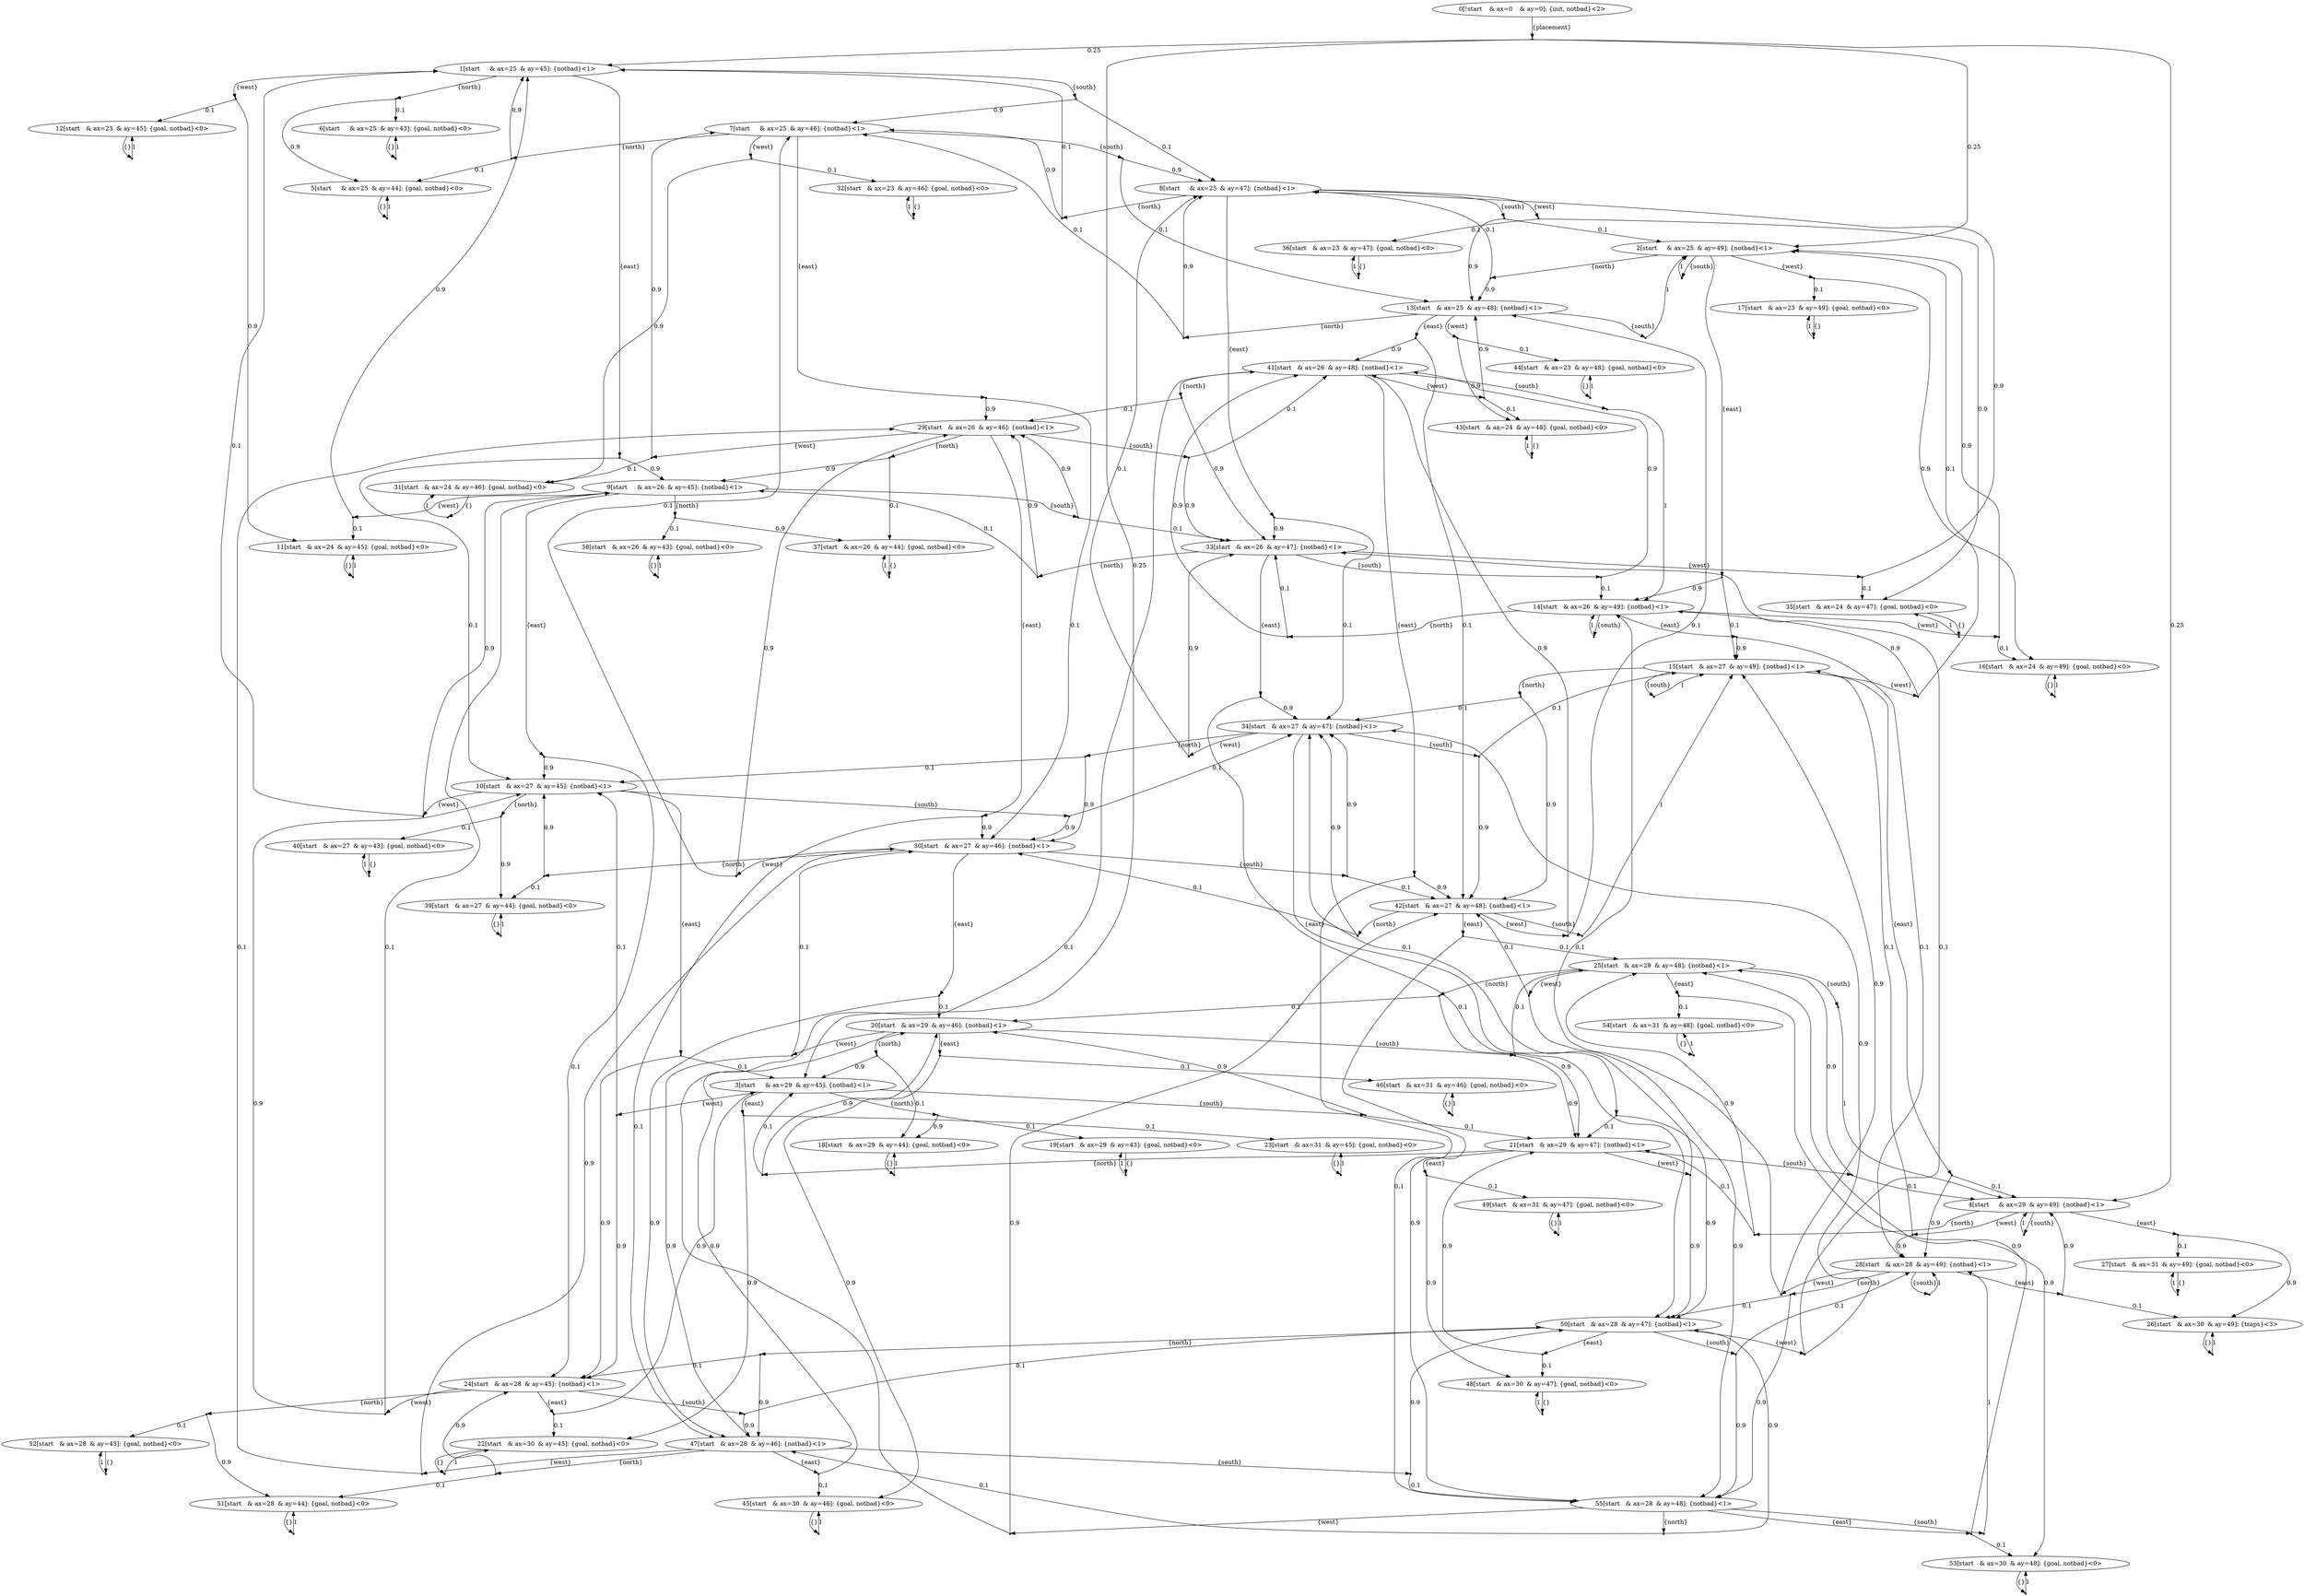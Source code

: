 digraph model {
	0 [ label = "0[!start	& ax=0	& ay=0]: {init, notbad}<2>" ];
	1 [ label = "1[start	& ax=25	& ay=45]: {notbad}<1>" ];
	2 [ label = "2[start	& ax=25	& ay=49]: {notbad}<1>" ];
	3 [ label = "3[start	& ax=29	& ay=45]: {notbad}<1>" ];
	4 [ label = "4[start	& ax=29	& ay=49]: {notbad}<1>" ];
	5 [ label = "5[start	& ax=25	& ay=44]: {goal, notbad}<0>" ];
	6 [ label = "6[start	& ax=25	& ay=43]: {goal, notbad}<0>" ];
	7 [ label = "7[start	& ax=25	& ay=46]: {notbad}<1>" ];
	8 [ label = "8[start	& ax=25	& ay=47]: {notbad}<1>" ];
	9 [ label = "9[start	& ax=26	& ay=45]: {notbad}<1>" ];
	10 [ label = "10[start	& ax=27	& ay=45]: {notbad}<1>" ];
	11 [ label = "11[start	& ax=24	& ay=45]: {goal, notbad}<0>" ];
	12 [ label = "12[start	& ax=23	& ay=45]: {goal, notbad}<0>" ];
	13 [ label = "13[start	& ax=25	& ay=48]: {notbad}<1>" ];
	14 [ label = "14[start	& ax=26	& ay=49]: {notbad}<1>" ];
	15 [ label = "15[start	& ax=27	& ay=49]: {notbad}<1>" ];
	16 [ label = "16[start	& ax=24	& ay=49]: {goal, notbad}<0>" ];
	17 [ label = "17[start	& ax=23	& ay=49]: {goal, notbad}<0>" ];
	18 [ label = "18[start	& ax=29	& ay=44]: {goal, notbad}<0>" ];
	19 [ label = "19[start	& ax=29	& ay=43]: {goal, notbad}<0>" ];
	20 [ label = "20[start	& ax=29	& ay=46]: {notbad}<1>" ];
	21 [ label = "21[start	& ax=29	& ay=47]: {notbad}<1>" ];
	22 [ label = "22[start	& ax=30	& ay=45]: {goal, notbad}<0>" ];
	23 [ label = "23[start	& ax=31	& ay=45]: {goal, notbad}<0>" ];
	24 [ label = "24[start	& ax=28	& ay=45]: {notbad}<1>" ];
	25 [ label = "25[start	& ax=29	& ay=48]: {notbad}<1>" ];
	26 [ label = "26[start	& ax=30	& ay=49]: {traps}<3>" ];
	27 [ label = "27[start	& ax=31	& ay=49]: {goal, notbad}<0>" ];
	28 [ label = "28[start	& ax=28	& ay=49]: {notbad}<1>" ];
	29 [ label = "29[start	& ax=26	& ay=46]: {notbad}<1>" ];
	30 [ label = "30[start	& ax=27	& ay=46]: {notbad}<1>" ];
	31 [ label = "31[start	& ax=24	& ay=46]: {goal, notbad}<0>" ];
	32 [ label = "32[start	& ax=23	& ay=46]: {goal, notbad}<0>" ];
	33 [ label = "33[start	& ax=26	& ay=47]: {notbad}<1>" ];
	34 [ label = "34[start	& ax=27	& ay=47]: {notbad}<1>" ];
	35 [ label = "35[start	& ax=24	& ay=47]: {goal, notbad}<0>" ];
	36 [ label = "36[start	& ax=23	& ay=47]: {goal, notbad}<0>" ];
	37 [ label = "37[start	& ax=26	& ay=44]: {goal, notbad}<0>" ];
	38 [ label = "38[start	& ax=26	& ay=43]: {goal, notbad}<0>" ];
	39 [ label = "39[start	& ax=27	& ay=44]: {goal, notbad}<0>" ];
	40 [ label = "40[start	& ax=27	& ay=43]: {goal, notbad}<0>" ];
	41 [ label = "41[start	& ax=26	& ay=48]: {notbad}<1>" ];
	42 [ label = "42[start	& ax=27	& ay=48]: {notbad}<1>" ];
	43 [ label = "43[start	& ax=24	& ay=48]: {goal, notbad}<0>" ];
	44 [ label = "44[start	& ax=23	& ay=48]: {goal, notbad}<0>" ];
	45 [ label = "45[start	& ax=30	& ay=46]: {goal, notbad}<0>" ];
	46 [ label = "46[start	& ax=31	& ay=46]: {goal, notbad}<0>" ];
	47 [ label = "47[start	& ax=28	& ay=46]: {notbad}<1>" ];
	48 [ label = "48[start	& ax=30	& ay=47]: {goal, notbad}<0>" ];
	49 [ label = "49[start	& ax=31	& ay=47]: {goal, notbad}<0>" ];
	50 [ label = "50[start	& ax=28	& ay=47]: {notbad}<1>" ];
	51 [ label = "51[start	& ax=28	& ay=44]: {goal, notbad}<0>" ];
	52 [ label = "52[start	& ax=28	& ay=43]: {goal, notbad}<0>" ];
	53 [ label = "53[start	& ax=30	& ay=48]: {goal, notbad}<0>" ];
	54 [ label = "54[start	& ax=31	& ay=48]: {goal, notbad}<0>" ];
	55 [ label = "55[start	& ax=28	& ay=48]: {notbad}<1>" ];
	"0c0" [shape = "point"];
	0 -> "0c0" [ label = "{placement}"]
;
	"0c0" -> 1 [ label= "0.25" ];
	"0c0" -> 2 [ label= "0.25" ];
	"0c0" -> 3 [ label= "0.25" ];
	"0c0" -> 4 [ label= "0.25" ];
	"1c0" [shape = "point"];
	1 -> "1c0" [ label = "{north}"]
;
	"1c0" -> 5 [ label= "0.9" ];
	"1c0" -> 6 [ label= "0.1" ];
	"1c1" [shape = "point"];
	1 -> "1c1" [ label = "{south}"]
;
	"1c1" -> 7 [ label= "0.9" ];
	"1c1" -> 8 [ label= "0.1" ];
	"1c2" [shape = "point"];
	1 -> "1c2" [ label = "{east}"]
;
	"1c2" -> 9 [ label= "0.9" ];
	"1c2" -> 10 [ label= "0.1" ];
	"1c3" [shape = "point"];
	1 -> "1c3" [ label = "{west}"]
;
	"1c3" -> 11 [ label= "0.9" ];
	"1c3" -> 12 [ label= "0.1" ];
	"2c0" [shape = "point"];
	2 -> "2c0" [ label = "{north}"]
;
	"2c0" -> 8 [ label= "0.1" ];
	"2c0" -> 13 [ label= "0.9" ];
	"2c1" [shape = "point"];
	2 -> "2c1" [ label = "{south}"]
;
	"2c1" -> 2 [ label= "1" ];
	"2c2" [shape = "point"];
	2 -> "2c2" [ label = "{east}"]
;
	"2c2" -> 14 [ label= "0.9" ];
	"2c2" -> 15 [ label= "0.1" ];
	"2c3" [shape = "point"];
	2 -> "2c3" [ label = "{west}"]
;
	"2c3" -> 16 [ label= "0.9" ];
	"2c3" -> 17 [ label= "0.1" ];
	"3c0" [shape = "point"];
	3 -> "3c0" [ label = "{north}"]
;
	"3c0" -> 18 [ label= "0.9" ];
	"3c0" -> 19 [ label= "0.1" ];
	"3c1" [shape = "point"];
	3 -> "3c1" [ label = "{south}"]
;
	"3c1" -> 20 [ label= "0.9" ];
	"3c1" -> 21 [ label= "0.1" ];
	"3c2" [shape = "point"];
	3 -> "3c2" [ label = "{east}"]
;
	"3c2" -> 22 [ label= "0.9" ];
	"3c2" -> 23 [ label= "0.1" ];
	"3c3" [shape = "point"];
	3 -> "3c3" [ label = "{west}"]
;
	"3c3" -> 10 [ label= "0.1" ];
	"3c3" -> 24 [ label= "0.9" ];
	"4c0" [shape = "point"];
	4 -> "4c0" [ label = "{north}"]
;
	"4c0" -> 21 [ label= "0.1" ];
	"4c0" -> 25 [ label= "0.9" ];
	"4c1" [shape = "point"];
	4 -> "4c1" [ label = "{south}"]
;
	"4c1" -> 4 [ label= "1" ];
	"4c2" [shape = "point"];
	4 -> "4c2" [ label = "{east}"]
;
	"4c2" -> 26 [ label= "0.9" ];
	"4c2" -> 27 [ label= "0.1" ];
	"4c3" [shape = "point"];
	4 -> "4c3" [ label = "{west}"]
;
	"4c3" -> 15 [ label= "0.1" ];
	"4c3" -> 28 [ label= "0.9" ];
	"5c0" [shape = "point"];
	5 -> "5c0" [ label = "{}"]
;
	"5c0" -> 5 [ label= "1" ];
	"6c0" [shape = "point"];
	6 -> "6c0" [ label = "{}"]
;
	"6c0" -> 6 [ label= "1" ];
	"7c0" [shape = "point"];
	7 -> "7c0" [ label = "{north}"]
;
	"7c0" -> 1 [ label= "0.9" ];
	"7c0" -> 5 [ label= "0.1" ];
	"7c1" [shape = "point"];
	7 -> "7c1" [ label = "{south}"]
;
	"7c1" -> 8 [ label= "0.9" ];
	"7c1" -> 13 [ label= "0.1" ];
	"7c2" [shape = "point"];
	7 -> "7c2" [ label = "{east}"]
;
	"7c2" -> 29 [ label= "0.9" ];
	"7c2" -> 30 [ label= "0.1" ];
	"7c3" [shape = "point"];
	7 -> "7c3" [ label = "{west}"]
;
	"7c3" -> 31 [ label= "0.9" ];
	"7c3" -> 32 [ label= "0.1" ];
	"8c0" [shape = "point"];
	8 -> "8c0" [ label = "{north}"]
;
	"8c0" -> 1 [ label= "0.1" ];
	"8c0" -> 7 [ label= "0.9" ];
	"8c1" [shape = "point"];
	8 -> "8c1" [ label = "{south}"]
;
	"8c1" -> 2 [ label= "0.1" ];
	"8c1" -> 13 [ label= "0.9" ];
	"8c2" [shape = "point"];
	8 -> "8c2" [ label = "{east}"]
;
	"8c2" -> 33 [ label= "0.9" ];
	"8c2" -> 34 [ label= "0.1" ];
	"8c3" [shape = "point"];
	8 -> "8c3" [ label = "{west}"]
;
	"8c3" -> 35 [ label= "0.9" ];
	"8c3" -> 36 [ label= "0.1" ];
	"9c0" [shape = "point"];
	9 -> "9c0" [ label = "{north}"]
;
	"9c0" -> 37 [ label= "0.9" ];
	"9c0" -> 38 [ label= "0.1" ];
	"9c1" [shape = "point"];
	9 -> "9c1" [ label = "{south}"]
;
	"9c1" -> 29 [ label= "0.9" ];
	"9c1" -> 33 [ label= "0.1" ];
	"9c2" [shape = "point"];
	9 -> "9c2" [ label = "{east}"]
;
	"9c2" -> 10 [ label= "0.9" ];
	"9c2" -> 24 [ label= "0.1" ];
	"9c3" [shape = "point"];
	9 -> "9c3" [ label = "{west}"]
;
	"9c3" -> 1 [ label= "0.9" ];
	"9c3" -> 11 [ label= "0.1" ];
	"10c0" [shape = "point"];
	10 -> "10c0" [ label = "{north}"]
;
	"10c0" -> 39 [ label= "0.9" ];
	"10c0" -> 40 [ label= "0.1" ];
	"10c1" [shape = "point"];
	10 -> "10c1" [ label = "{south}"]
;
	"10c1" -> 30 [ label= "0.9" ];
	"10c1" -> 34 [ label= "0.1" ];
	"10c2" [shape = "point"];
	10 -> "10c2" [ label = "{east}"]
;
	"10c2" -> 3 [ label= "0.1" ];
	"10c2" -> 24 [ label= "0.9" ];
	"10c3" [shape = "point"];
	10 -> "10c3" [ label = "{west}"]
;
	"10c3" -> 1 [ label= "0.1" ];
	"10c3" -> 9 [ label= "0.9" ];
	"11c0" [shape = "point"];
	11 -> "11c0" [ label = "{}"]
;
	"11c0" -> 11 [ label= "1" ];
	"12c0" [shape = "point"];
	12 -> "12c0" [ label = "{}"]
;
	"12c0" -> 12 [ label= "1" ];
	"13c0" [shape = "point"];
	13 -> "13c0" [ label = "{north}"]
;
	"13c0" -> 7 [ label= "0.1" ];
	"13c0" -> 8 [ label= "0.9" ];
	"13c1" [shape = "point"];
	13 -> "13c1" [ label = "{south}"]
;
	"13c1" -> 2 [ label= "1" ];
	"13c2" [shape = "point"];
	13 -> "13c2" [ label = "{east}"]
;
	"13c2" -> 41 [ label= "0.9" ];
	"13c2" -> 42 [ label= "0.1" ];
	"13c3" [shape = "point"];
	13 -> "13c3" [ label = "{west}"]
;
	"13c3" -> 43 [ label= "0.9" ];
	"13c3" -> 44 [ label= "0.1" ];
	"14c0" [shape = "point"];
	14 -> "14c0" [ label = "{north}"]
;
	"14c0" -> 33 [ label= "0.1" ];
	"14c0" -> 41 [ label= "0.9" ];
	"14c1" [shape = "point"];
	14 -> "14c1" [ label = "{south}"]
;
	"14c1" -> 14 [ label= "1" ];
	"14c2" [shape = "point"];
	14 -> "14c2" [ label = "{east}"]
;
	"14c2" -> 15 [ label= "0.9" ];
	"14c2" -> 28 [ label= "0.1" ];
	"14c3" [shape = "point"];
	14 -> "14c3" [ label = "{west}"]
;
	"14c3" -> 2 [ label= "0.9" ];
	"14c3" -> 16 [ label= "0.1" ];
	"15c0" [shape = "point"];
	15 -> "15c0" [ label = "{north}"]
;
	"15c0" -> 34 [ label= "0.1" ];
	"15c0" -> 42 [ label= "0.9" ];
	"15c1" [shape = "point"];
	15 -> "15c1" [ label = "{south}"]
;
	"15c1" -> 15 [ label= "1" ];
	"15c2" [shape = "point"];
	15 -> "15c2" [ label = "{east}"]
;
	"15c2" -> 4 [ label= "0.1" ];
	"15c2" -> 28 [ label= "0.9" ];
	"15c3" [shape = "point"];
	15 -> "15c3" [ label = "{west}"]
;
	"15c3" -> 2 [ label= "0.1" ];
	"15c3" -> 14 [ label= "0.9" ];
	"16c0" [shape = "point"];
	16 -> "16c0" [ label = "{}"]
;
	"16c0" -> 16 [ label= "1" ];
	"17c0" [shape = "point"];
	17 -> "17c0" [ label = "{}"]
;
	"17c0" -> 17 [ label= "1" ];
	"18c0" [shape = "point"];
	18 -> "18c0" [ label = "{}"]
;
	"18c0" -> 18 [ label= "1" ];
	"19c0" [shape = "point"];
	19 -> "19c0" [ label = "{}"]
;
	"19c0" -> 19 [ label= "1" ];
	"20c0" [shape = "point"];
	20 -> "20c0" [ label = "{north}"]
;
	"20c0" -> 3 [ label= "0.9" ];
	"20c0" -> 18 [ label= "0.1" ];
	"20c1" [shape = "point"];
	20 -> "20c1" [ label = "{south}"]
;
	"20c1" -> 21 [ label= "0.9" ];
	"20c1" -> 25 [ label= "0.1" ];
	"20c2" [shape = "point"];
	20 -> "20c2" [ label = "{east}"]
;
	"20c2" -> 45 [ label= "0.9" ];
	"20c2" -> 46 [ label= "0.1" ];
	"20c3" [shape = "point"];
	20 -> "20c3" [ label = "{west}"]
;
	"20c3" -> 30 [ label= "0.1" ];
	"20c3" -> 47 [ label= "0.9" ];
	"21c0" [shape = "point"];
	21 -> "21c0" [ label = "{north}"]
;
	"21c0" -> 3 [ label= "0.1" ];
	"21c0" -> 20 [ label= "0.9" ];
	"21c1" [shape = "point"];
	21 -> "21c1" [ label = "{south}"]
;
	"21c1" -> 4 [ label= "0.1" ];
	"21c1" -> 25 [ label= "0.9" ];
	"21c2" [shape = "point"];
	21 -> "21c2" [ label = "{east}"]
;
	"21c2" -> 48 [ label= "0.9" ];
	"21c2" -> 49 [ label= "0.1" ];
	"21c3" [shape = "point"];
	21 -> "21c3" [ label = "{west}"]
;
	"21c3" -> 34 [ label= "0.1" ];
	"21c3" -> 50 [ label= "0.9" ];
	"22c0" [shape = "point"];
	22 -> "22c0" [ label = "{}"]
;
	"22c0" -> 22 [ label= "1" ];
	"23c0" [shape = "point"];
	23 -> "23c0" [ label = "{}"]
;
	"23c0" -> 23 [ label= "1" ];
	"24c0" [shape = "point"];
	24 -> "24c0" [ label = "{north}"]
;
	"24c0" -> 51 [ label= "0.9" ];
	"24c0" -> 52 [ label= "0.1" ];
	"24c1" [shape = "point"];
	24 -> "24c1" [ label = "{south}"]
;
	"24c1" -> 47 [ label= "0.9" ];
	"24c1" -> 50 [ label= "0.1" ];
	"24c2" [shape = "point"];
	24 -> "24c2" [ label = "{east}"]
;
	"24c2" -> 3 [ label= "0.9" ];
	"24c2" -> 22 [ label= "0.1" ];
	"24c3" [shape = "point"];
	24 -> "24c3" [ label = "{west}"]
;
	"24c3" -> 9 [ label= "0.1" ];
	"24c3" -> 10 [ label= "0.9" ];
	"25c0" [shape = "point"];
	25 -> "25c0" [ label = "{north}"]
;
	"25c0" -> 20 [ label= "0.1" ];
	"25c0" -> 21 [ label= "0.9" ];
	"25c1" [shape = "point"];
	25 -> "25c1" [ label = "{south}"]
;
	"25c1" -> 4 [ label= "1" ];
	"25c2" [shape = "point"];
	25 -> "25c2" [ label = "{east}"]
;
	"25c2" -> 53 [ label= "0.9" ];
	"25c2" -> 54 [ label= "0.1" ];
	"25c3" [shape = "point"];
	25 -> "25c3" [ label = "{west}"]
;
	"25c3" -> 42 [ label= "0.1" ];
	"25c3" -> 55 [ label= "0.9" ];
	"26c0" [shape = "point"];
	26 -> "26c0" [ label = "{}"]
;
	"26c0" -> 26 [ label= "1" ];
	"27c0" [shape = "point"];
	27 -> "27c0" [ label = "{}"]
;
	"27c0" -> 27 [ label= "1" ];
	"28c0" [shape = "point"];
	28 -> "28c0" [ label = "{north}"]
;
	"28c0" -> 50 [ label= "0.1" ];
	"28c0" -> 55 [ label= "0.9" ];
	"28c1" [shape = "point"];
	28 -> "28c1" [ label = "{south}"]
;
	"28c1" -> 28 [ label= "1" ];
	"28c2" [shape = "point"];
	28 -> "28c2" [ label = "{east}"]
;
	"28c2" -> 4 [ label= "0.9" ];
	"28c2" -> 26 [ label= "0.1" ];
	"28c3" [shape = "point"];
	28 -> "28c3" [ label = "{west}"]
;
	"28c3" -> 14 [ label= "0.1" ];
	"28c3" -> 15 [ label= "0.9" ];
	"29c0" [shape = "point"];
	29 -> "29c0" [ label = "{north}"]
;
	"29c0" -> 9 [ label= "0.9" ];
	"29c0" -> 37 [ label= "0.1" ];
	"29c1" [shape = "point"];
	29 -> "29c1" [ label = "{south}"]
;
	"29c1" -> 33 [ label= "0.9" ];
	"29c1" -> 41 [ label= "0.1" ];
	"29c2" [shape = "point"];
	29 -> "29c2" [ label = "{east}"]
;
	"29c2" -> 30 [ label= "0.9" ];
	"29c2" -> 47 [ label= "0.1" ];
	"29c3" [shape = "point"];
	29 -> "29c3" [ label = "{west}"]
;
	"29c3" -> 7 [ label= "0.9" ];
	"29c3" -> 31 [ label= "0.1" ];
	"30c0" [shape = "point"];
	30 -> "30c0" [ label = "{north}"]
;
	"30c0" -> 10 [ label= "0.9" ];
	"30c0" -> 39 [ label= "0.1" ];
	"30c1" [shape = "point"];
	30 -> "30c1" [ label = "{south}"]
;
	"30c1" -> 34 [ label= "0.9" ];
	"30c1" -> 42 [ label= "0.1" ];
	"30c2" [shape = "point"];
	30 -> "30c2" [ label = "{east}"]
;
	"30c2" -> 20 [ label= "0.1" ];
	"30c2" -> 47 [ label= "0.9" ];
	"30c3" [shape = "point"];
	30 -> "30c3" [ label = "{west}"]
;
	"30c3" -> 7 [ label= "0.1" ];
	"30c3" -> 29 [ label= "0.9" ];
	"31c0" [shape = "point"];
	31 -> "31c0" [ label = "{}"]
;
	"31c0" -> 31 [ label= "1" ];
	"32c0" [shape = "point"];
	32 -> "32c0" [ label = "{}"]
;
	"32c0" -> 32 [ label= "1" ];
	"33c0" [shape = "point"];
	33 -> "33c0" [ label = "{north}"]
;
	"33c0" -> 9 [ label= "0.1" ];
	"33c0" -> 29 [ label= "0.9" ];
	"33c1" [shape = "point"];
	33 -> "33c1" [ label = "{south}"]
;
	"33c1" -> 14 [ label= "0.1" ];
	"33c1" -> 41 [ label= "0.9" ];
	"33c2" [shape = "point"];
	33 -> "33c2" [ label = "{east}"]
;
	"33c2" -> 34 [ label= "0.9" ];
	"33c2" -> 50 [ label= "0.1" ];
	"33c3" [shape = "point"];
	33 -> "33c3" [ label = "{west}"]
;
	"33c3" -> 8 [ label= "0.9" ];
	"33c3" -> 35 [ label= "0.1" ];
	"34c0" [shape = "point"];
	34 -> "34c0" [ label = "{north}"]
;
	"34c0" -> 10 [ label= "0.1" ];
	"34c0" -> 30 [ label= "0.9" ];
	"34c1" [shape = "point"];
	34 -> "34c1" [ label = "{south}"]
;
	"34c1" -> 15 [ label= "0.1" ];
	"34c1" -> 42 [ label= "0.9" ];
	"34c2" [shape = "point"];
	34 -> "34c2" [ label = "{east}"]
;
	"34c2" -> 21 [ label= "0.1" ];
	"34c2" -> 50 [ label= "0.9" ];
	"34c3" [shape = "point"];
	34 -> "34c3" [ label = "{west}"]
;
	"34c3" -> 8 [ label= "0.1" ];
	"34c3" -> 33 [ label= "0.9" ];
	"35c0" [shape = "point"];
	35 -> "35c0" [ label = "{}"]
;
	"35c0" -> 35 [ label= "1" ];
	"36c0" [shape = "point"];
	36 -> "36c0" [ label = "{}"]
;
	"36c0" -> 36 [ label= "1" ];
	"37c0" [shape = "point"];
	37 -> "37c0" [ label = "{}"]
;
	"37c0" -> 37 [ label= "1" ];
	"38c0" [shape = "point"];
	38 -> "38c0" [ label = "{}"]
;
	"38c0" -> 38 [ label= "1" ];
	"39c0" [shape = "point"];
	39 -> "39c0" [ label = "{}"]
;
	"39c0" -> 39 [ label= "1" ];
	"40c0" [shape = "point"];
	40 -> "40c0" [ label = "{}"]
;
	"40c0" -> 40 [ label= "1" ];
	"41c0" [shape = "point"];
	41 -> "41c0" [ label = "{north}"]
;
	"41c0" -> 29 [ label= "0.1" ];
	"41c0" -> 33 [ label= "0.9" ];
	"41c1" [shape = "point"];
	41 -> "41c1" [ label = "{south}"]
;
	"41c1" -> 14 [ label= "1" ];
	"41c2" [shape = "point"];
	41 -> "41c2" [ label = "{east}"]
;
	"41c2" -> 42 [ label= "0.9" ];
	"41c2" -> 55 [ label= "0.1" ];
	"41c3" [shape = "point"];
	41 -> "41c3" [ label = "{west}"]
;
	"41c3" -> 13 [ label= "0.9" ];
	"41c3" -> 43 [ label= "0.1" ];
	"42c0" [shape = "point"];
	42 -> "42c0" [ label = "{north}"]
;
	"42c0" -> 30 [ label= "0.1" ];
	"42c0" -> 34 [ label= "0.9" ];
	"42c1" [shape = "point"];
	42 -> "42c1" [ label = "{south}"]
;
	"42c1" -> 15 [ label= "1" ];
	"42c2" [shape = "point"];
	42 -> "42c2" [ label = "{east}"]
;
	"42c2" -> 25 [ label= "0.1" ];
	"42c2" -> 55 [ label= "0.9" ];
	"42c3" [shape = "point"];
	42 -> "42c3" [ label = "{west}"]
;
	"42c3" -> 13 [ label= "0.1" ];
	"42c3" -> 41 [ label= "0.9" ];
	"43c0" [shape = "point"];
	43 -> "43c0" [ label = "{}"]
;
	"43c0" -> 43 [ label= "1" ];
	"44c0" [shape = "point"];
	44 -> "44c0" [ label = "{}"]
;
	"44c0" -> 44 [ label= "1" ];
	"45c0" [shape = "point"];
	45 -> "45c0" [ label = "{}"]
;
	"45c0" -> 45 [ label= "1" ];
	"46c0" [shape = "point"];
	46 -> "46c0" [ label = "{}"]
;
	"46c0" -> 46 [ label= "1" ];
	"47c0" [shape = "point"];
	47 -> "47c0" [ label = "{north}"]
;
	"47c0" -> 24 [ label= "0.9" ];
	"47c0" -> 51 [ label= "0.1" ];
	"47c1" [shape = "point"];
	47 -> "47c1" [ label = "{south}"]
;
	"47c1" -> 50 [ label= "0.9" ];
	"47c1" -> 55 [ label= "0.1" ];
	"47c2" [shape = "point"];
	47 -> "47c2" [ label = "{east}"]
;
	"47c2" -> 20 [ label= "0.9" ];
	"47c2" -> 45 [ label= "0.1" ];
	"47c3" [shape = "point"];
	47 -> "47c3" [ label = "{west}"]
;
	"47c3" -> 29 [ label= "0.1" ];
	"47c3" -> 30 [ label= "0.9" ];
	"48c0" [shape = "point"];
	48 -> "48c0" [ label = "{}"]
;
	"48c0" -> 48 [ label= "1" ];
	"49c0" [shape = "point"];
	49 -> "49c0" [ label = "{}"]
;
	"49c0" -> 49 [ label= "1" ];
	"50c0" [shape = "point"];
	50 -> "50c0" [ label = "{north}"]
;
	"50c0" -> 24 [ label= "0.1" ];
	"50c0" -> 47 [ label= "0.9" ];
	"50c1" [shape = "point"];
	50 -> "50c1" [ label = "{south}"]
;
	"50c1" -> 28 [ label= "0.1" ];
	"50c1" -> 55 [ label= "0.9" ];
	"50c2" [shape = "point"];
	50 -> "50c2" [ label = "{east}"]
;
	"50c2" -> 21 [ label= "0.9" ];
	"50c2" -> 48 [ label= "0.1" ];
	"50c3" [shape = "point"];
	50 -> "50c3" [ label = "{west}"]
;
	"50c3" -> 33 [ label= "0.1" ];
	"50c3" -> 34 [ label= "0.9" ];
	"51c0" [shape = "point"];
	51 -> "51c0" [ label = "{}"]
;
	"51c0" -> 51 [ label= "1" ];
	"52c0" [shape = "point"];
	52 -> "52c0" [ label = "{}"]
;
	"52c0" -> 52 [ label= "1" ];
	"53c0" [shape = "point"];
	53 -> "53c0" [ label = "{}"]
;
	"53c0" -> 53 [ label= "1" ];
	"54c0" [shape = "point"];
	54 -> "54c0" [ label = "{}"]
;
	"54c0" -> 54 [ label= "1" ];
	"55c0" [shape = "point"];
	55 -> "55c0" [ label = "{north}"]
;
	"55c0" -> 47 [ label= "0.1" ];
	"55c0" -> 50 [ label= "0.9" ];
	"55c1" [shape = "point"];
	55 -> "55c1" [ label = "{south}"]
;
	"55c1" -> 28 [ label= "1" ];
	"55c2" [shape = "point"];
	55 -> "55c2" [ label = "{east}"]
;
	"55c2" -> 25 [ label= "0.9" ];
	"55c2" -> 53 [ label= "0.1" ];
	"55c3" [shape = "point"];
	55 -> "55c3" [ label = "{west}"]
;
	"55c3" -> 41 [ label= "0.1" ];
	"55c3" -> 42 [ label= "0.9" ];
}
